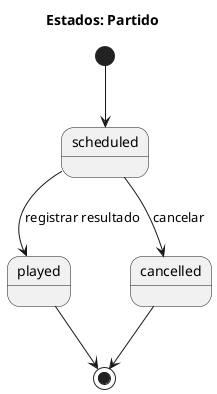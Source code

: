 @startuml
title Estados: Partido
[*] --> scheduled
scheduled --> played : registrar resultado
scheduled --> cancelled : cancelar
played --> [*]
cancelled --> [*]
@enduml